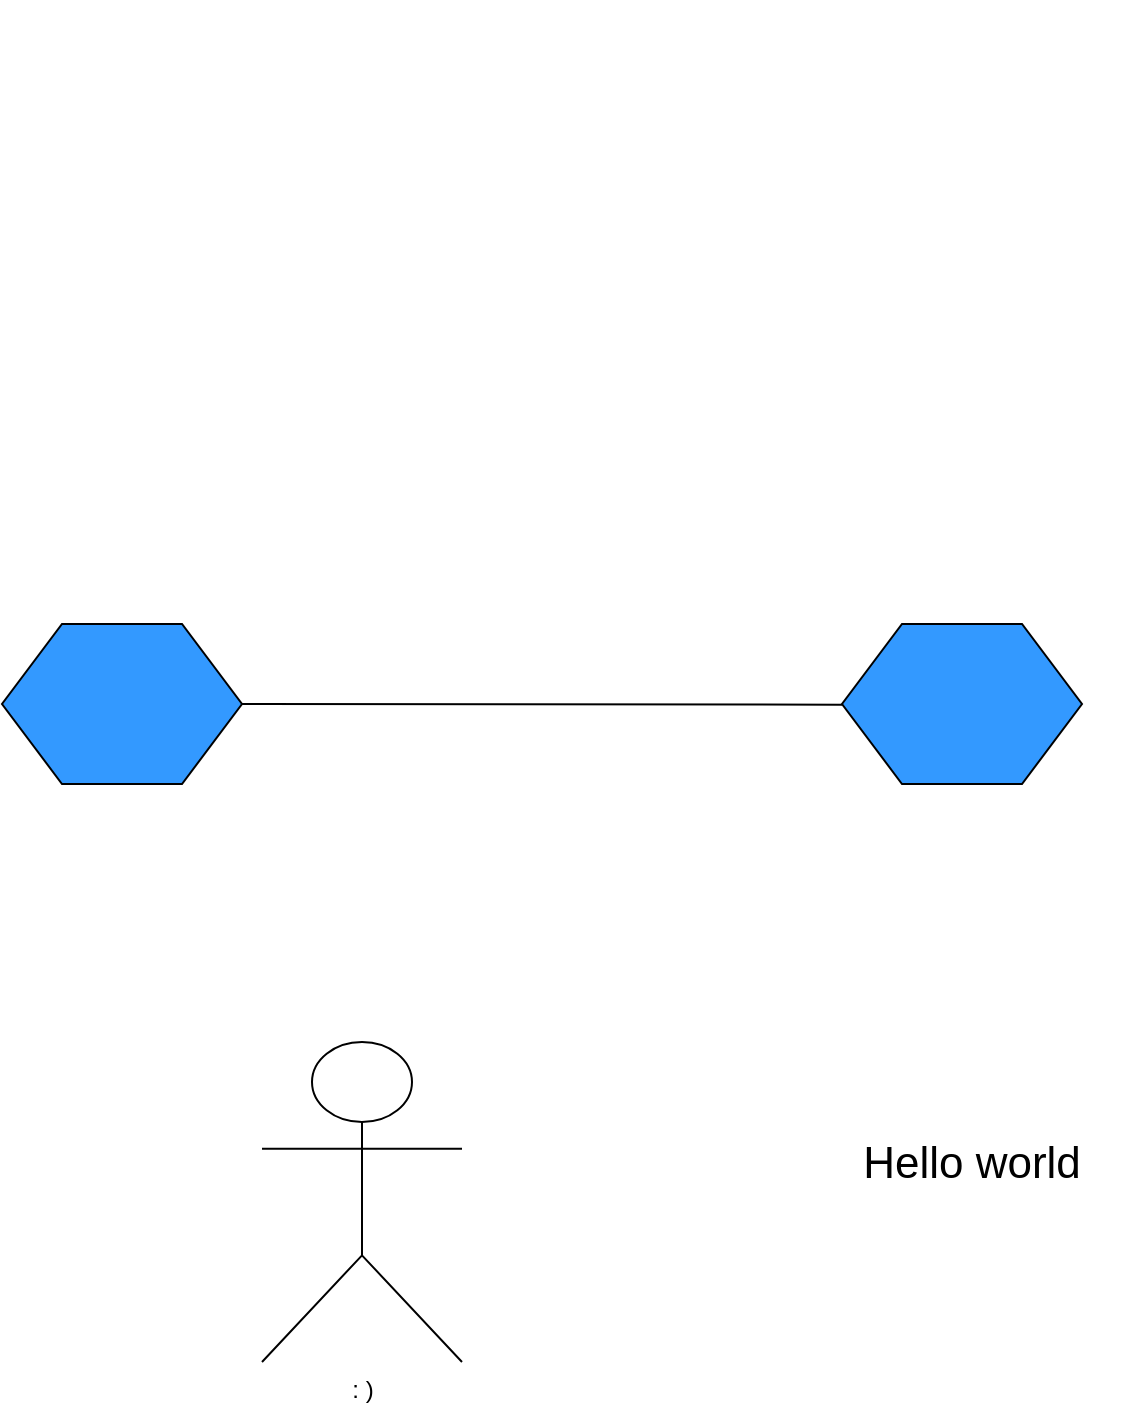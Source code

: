 <mxGraphModel dx="530" dy="1221" grid="1" gridSize="10" guides="1" tooltips="1" connect="0" arrows="1" fold="1" page="1" pageScale="1" pageWidth="827" pageHeight="1169" background="#ffffff">
	<root>
		<mxCell id="0"/>
		<mxCell id="1" parent="0"/>
		<mxCell id="3" value="" style="shape=hexagon;perimeter=hexagonPerimeter2;whiteSpace=wrap;html=1;fillColor=#3399FF;" parent="1" vertex="1"><mxGeometry x="530" y="480" width="120" height="80" as="geometry"/></mxCell>
		<mxCell id="4" value="" style="shape=hexagon;perimeter=hexagonPerimeter2;whiteSpace=wrap;html=1;fillColor=#3399FF;" parent="1" vertex="1"><mxGeometry x="110" y="480" width="120" height="80" as="geometry"/></mxCell>
		<mxCell id="5" value="" style="endArrow=none;html=1;exitX=1;exitY=0.5;exitPerimeter=0;entryX=0;entryY=0.504;entryPerimeter=0;" parent="1" source="4" target="3" edge="1"><mxGeometry width="50" height="50" relative="1" as="geometry"><mxPoint x="389" y="625" as="sourcePoint"/><mxPoint x="510" y="530" as="targetPoint"/></mxGeometry></mxCell>
		<mxCell id="6" value=": )" style="shape=umlActor;verticalLabelPosition=bottom;labelBackgroundColor=#ffffff;verticalAlign=top;html=1;" parent="1" vertex="1"><mxGeometry x="240" y="689" width="100" height="160" as="geometry"/></mxCell>
		<mxCell id="8" value="" style="shape=image;imageAspect=0;aspect=fixed;verticalLabelPosition=bottom;verticalAlign=top;image=https://quantstack.net/img/logo.svg;" parent="1" vertex="1"><mxGeometry x="186" y="168" width="409" height="105" as="geometry"/></mxCell>
		<mxCell id="9" value="" style="shape=image;imageAspect=0;aspect=fixed;verticalLabelPosition=bottom;verticalAlign=top;image=https://camo.githubusercontent.com/3a5e37dc07744e58761dc92794e7c6414e1cf3966aab3fadf088194c9f6b1a36/68747470733a2f2f796a732e6465762f696d616765732f6c6f676f2f796a732d313230783132302e706e67;" parent="1" vertex="1"><mxGeometry x="330" y="360" width="120" height="120" as="geometry"/></mxCell>
		<mxCell id="11" value="Hello world" style="text;html=1;strokeColor=none;fillColor=none;align=center;verticalAlign=middle;whiteSpace=wrap;rounded=0;fontSize=22;" parent="1" vertex="1"><mxGeometry x="515" y="720" width="160" height="60" as="geometry"/></mxCell>
	</root>
</mxGraphModel>